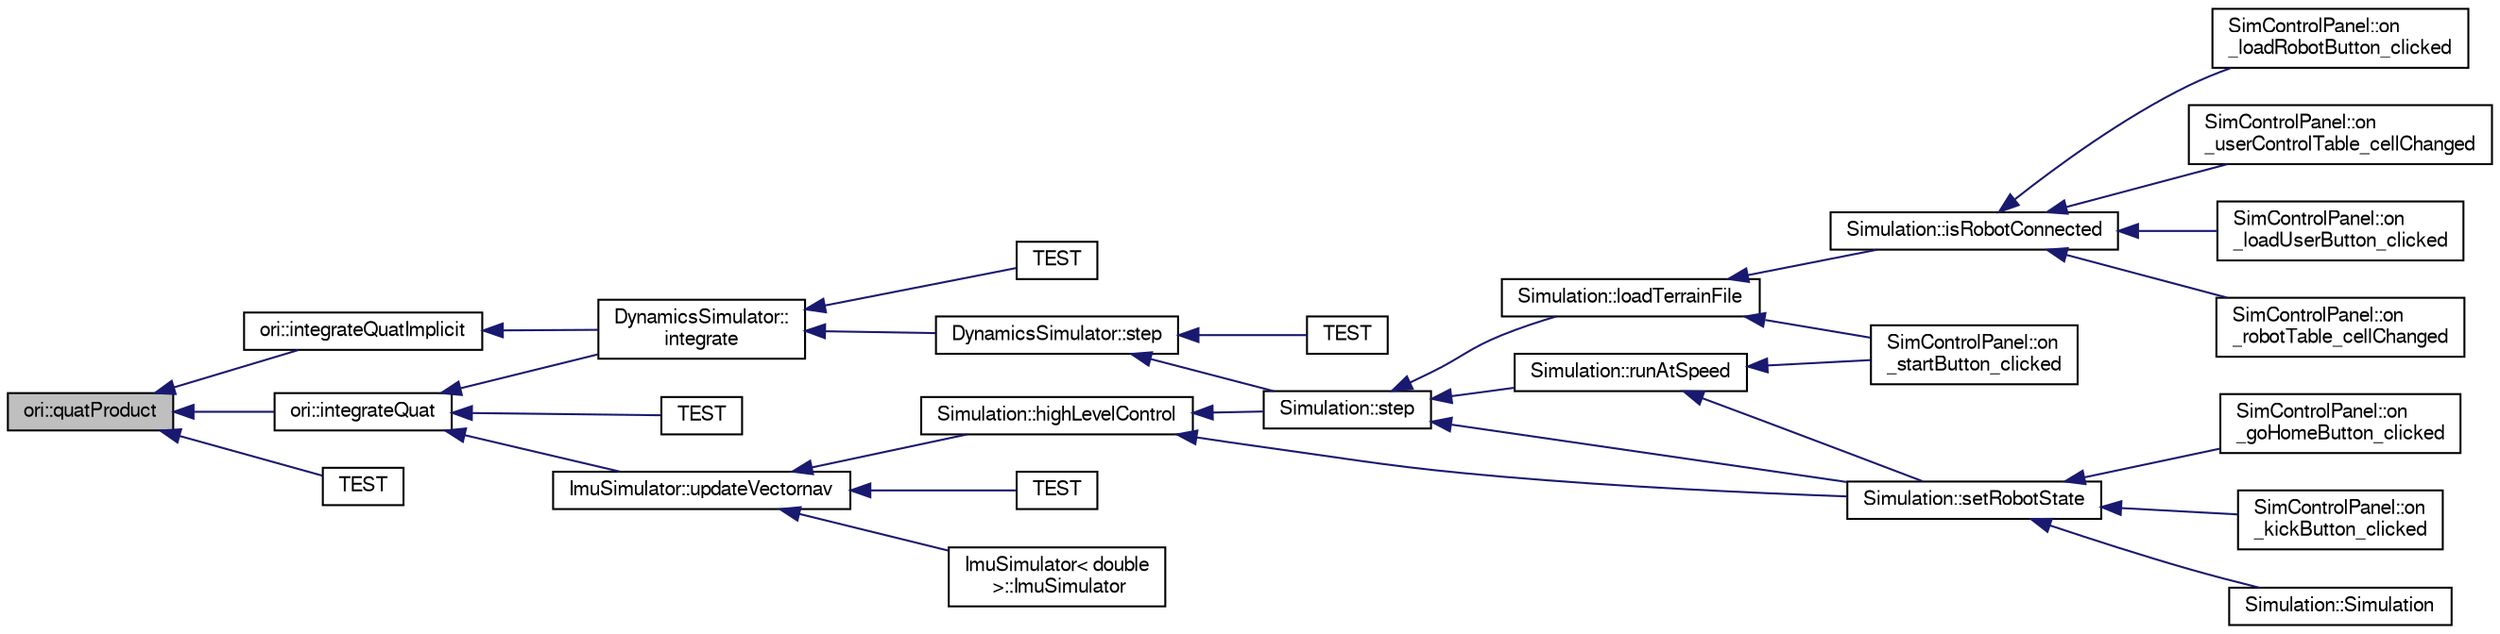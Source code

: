 digraph "ori::quatProduct"
{
  edge [fontname="FreeSans",fontsize="10",labelfontname="FreeSans",labelfontsize="10"];
  node [fontname="FreeSans",fontsize="10",shape=record];
  rankdir="LR";
  Node1 [label="ori::quatProduct",height=0.2,width=0.4,color="black", fillcolor="grey75", style="filled", fontcolor="black"];
  Node1 -> Node2 [dir="back",color="midnightblue",fontsize="10",style="solid",fontname="FreeSans"];
  Node2 [label="ori::integrateQuat",height=0.2,width=0.4,color="black", fillcolor="white", style="filled",URL="$da/d9b/namespaceori.html#ac12ecf143879de178929ecaad1714a6a"];
  Node2 -> Node3 [dir="back",color="midnightblue",fontsize="10",style="solid",fontname="FreeSans"];
  Node3 [label="DynamicsSimulator::\lintegrate",height=0.2,width=0.4,color="black", fillcolor="white", style="filled",URL="$d7/d9c/class_dynamics_simulator.html#aa713195f636bdfd32743ad5cd5385fcd",tooltip="Integrate to find new _state. "];
  Node3 -> Node4 [dir="back",color="midnightblue",fontsize="10",style="solid",fontname="FreeSans"];
  Node4 [label="DynamicsSimulator::step",height=0.2,width=0.4,color="black", fillcolor="white", style="filled",URL="$d7/d9c/class_dynamics_simulator.html#a84b25acaf7edf23f4f437a96a0d8ba05",tooltip="Initialize simulator with given model. "];
  Node4 -> Node5 [dir="back",color="midnightblue",fontsize="10",style="solid",fontname="FreeSans"];
  Node5 [label="Simulation::step",height=0.2,width=0.4,color="black", fillcolor="white", style="filled",URL="$dd/d14/class_simulation.html#a5474b99a1471e382b2e6a87adff814dc"];
  Node5 -> Node6 [dir="back",color="midnightblue",fontsize="10",style="solid",fontname="FreeSans"];
  Node6 [label="Simulation::runAtSpeed",height=0.2,width=0.4,color="black", fillcolor="white", style="filled",URL="$dd/d14/class_simulation.html#a34b590ee1fed73b2b6aaf3d2bcf3da0c"];
  Node6 -> Node7 [dir="back",color="midnightblue",fontsize="10",style="solid",fontname="FreeSans"];
  Node7 [label="SimControlPanel::on\l_startButton_clicked",height=0.2,width=0.4,color="black", fillcolor="white", style="filled",URL="$d1/d22/class_sim_control_panel.html#afdfa6b365805d23d5438862de97856ae"];
  Node6 -> Node8 [dir="back",color="midnightblue",fontsize="10",style="solid",fontname="FreeSans"];
  Node8 [label="Simulation::setRobotState",height=0.2,width=0.4,color="black", fillcolor="white", style="filled",URL="$dd/d14/class_simulation.html#a8a3a6fa9691b58d5dc614d98b8e4fefb"];
  Node8 -> Node9 [dir="back",color="midnightblue",fontsize="10",style="solid",fontname="FreeSans"];
  Node9 [label="SimControlPanel::on\l_goHomeButton_clicked",height=0.2,width=0.4,color="black", fillcolor="white", style="filled",URL="$d1/d22/class_sim_control_panel.html#a9fd8fa720052f15525637834f456c465"];
  Node8 -> Node10 [dir="back",color="midnightblue",fontsize="10",style="solid",fontname="FreeSans"];
  Node10 [label="SimControlPanel::on\l_kickButton_clicked",height=0.2,width=0.4,color="black", fillcolor="white", style="filled",URL="$d1/d22/class_sim_control_panel.html#a18191363c7461cd1af623e790df2e71e"];
  Node8 -> Node11 [dir="back",color="midnightblue",fontsize="10",style="solid",fontname="FreeSans"];
  Node11 [label="Simulation::Simulation",height=0.2,width=0.4,color="black", fillcolor="white", style="filled",URL="$dd/d14/class_simulation.html#a6bf59d648bef2114a09ea3d81998ee3e"];
  Node5 -> Node12 [dir="back",color="midnightblue",fontsize="10",style="solid",fontname="FreeSans"];
  Node12 [label="Simulation::loadTerrainFile",height=0.2,width=0.4,color="black", fillcolor="white", style="filled",URL="$dd/d14/class_simulation.html#ad3b3a11e3a8d6e2119dbcf538802d5cf"];
  Node12 -> Node7 [dir="back",color="midnightblue",fontsize="10",style="solid",fontname="FreeSans"];
  Node12 -> Node13 [dir="back",color="midnightblue",fontsize="10",style="solid",fontname="FreeSans"];
  Node13 [label="Simulation::isRobotConnected",height=0.2,width=0.4,color="black", fillcolor="white", style="filled",URL="$dd/d14/class_simulation.html#a84d72d5cddf1b6b5dbbe94f83a448958"];
  Node13 -> Node14 [dir="back",color="midnightblue",fontsize="10",style="solid",fontname="FreeSans"];
  Node14 [label="SimControlPanel::on\l_robotTable_cellChanged",height=0.2,width=0.4,color="black", fillcolor="white", style="filled",URL="$d1/d22/class_sim_control_panel.html#aac45ac89880d2d316de41365cd6b7cfb"];
  Node13 -> Node15 [dir="back",color="midnightblue",fontsize="10",style="solid",fontname="FreeSans"];
  Node15 [label="SimControlPanel::on\l_loadRobotButton_clicked",height=0.2,width=0.4,color="black", fillcolor="white", style="filled",URL="$d1/d22/class_sim_control_panel.html#a932918fe9325002dec7f5585c4bfc4f3"];
  Node13 -> Node16 [dir="back",color="midnightblue",fontsize="10",style="solid",fontname="FreeSans"];
  Node16 [label="SimControlPanel::on\l_userControlTable_cellChanged",height=0.2,width=0.4,color="black", fillcolor="white", style="filled",URL="$d1/d22/class_sim_control_panel.html#a0228e09f693480d3975515c2536dd9d2"];
  Node13 -> Node17 [dir="back",color="midnightblue",fontsize="10",style="solid",fontname="FreeSans"];
  Node17 [label="SimControlPanel::on\l_loadUserButton_clicked",height=0.2,width=0.4,color="black", fillcolor="white", style="filled",URL="$d1/d22/class_sim_control_panel.html#a9a891de8902696e8c1775978d517ed58"];
  Node5 -> Node8 [dir="back",color="midnightblue",fontsize="10",style="solid",fontname="FreeSans"];
  Node4 -> Node18 [dir="back",color="midnightblue",fontsize="10",style="solid",fontname="FreeSans"];
  Node18 [label="TEST",height=0.2,width=0.4,color="black", fillcolor="white", style="filled",URL="$db/d42/test__dynamics_8cpp.html#a16862d36f498fdadc152242d8ad83d8e"];
  Node3 -> Node19 [dir="back",color="midnightblue",fontsize="10",style="solid",fontname="FreeSans"];
  Node19 [label="TEST",height=0.2,width=0.4,color="black", fillcolor="white", style="filled",URL="$db/d42/test__dynamics_8cpp.html#a829f9313fb8405d9cd1038492f8f7933"];
  Node2 -> Node20 [dir="back",color="midnightblue",fontsize="10",style="solid",fontname="FreeSans"];
  Node20 [label="ImuSimulator::updateVectornav",height=0.2,width=0.4,color="black", fillcolor="white", style="filled",URL="$d8/da4/class_imu_simulator.html#a1c6eaa5dfe26a97bdfeec6b58cad0ad4"];
  Node20 -> Node21 [dir="back",color="midnightblue",fontsize="10",style="solid",fontname="FreeSans"];
  Node21 [label="ImuSimulator\< double\l \>::ImuSimulator",height=0.2,width=0.4,color="black", fillcolor="white", style="filled",URL="$d8/da4/class_imu_simulator.html#a972dc9977317fddee5c839bdf40841ba"];
  Node20 -> Node22 [dir="back",color="midnightblue",fontsize="10",style="solid",fontname="FreeSans"];
  Node22 [label="Simulation::highLevelControl",height=0.2,width=0.4,color="black", fillcolor="white", style="filled",URL="$dd/d14/class_simulation.html#a04559087d745de92a850e2c490d4981d"];
  Node22 -> Node5 [dir="back",color="midnightblue",fontsize="10",style="solid",fontname="FreeSans"];
  Node22 -> Node8 [dir="back",color="midnightblue",fontsize="10",style="solid",fontname="FreeSans"];
  Node20 -> Node23 [dir="back",color="midnightblue",fontsize="10",style="solid",fontname="FreeSans"];
  Node23 [label="TEST",height=0.2,width=0.4,color="black", fillcolor="white", style="filled",URL="$d9/d1d/test___imu_simulator_8cpp.html#a5a1f41c60827f205482999bbb3f31a53"];
  Node2 -> Node24 [dir="back",color="midnightblue",fontsize="10",style="solid",fontname="FreeSans"];
  Node24 [label="TEST",height=0.2,width=0.4,color="black", fillcolor="white", style="filled",URL="$d4/d07/test__orientation__tools_8cpp.html#ad96438c19a0450e70003009638cfa10c"];
  Node1 -> Node25 [dir="back",color="midnightblue",fontsize="10",style="solid",fontname="FreeSans"];
  Node25 [label="ori::integrateQuatImplicit",height=0.2,width=0.4,color="black", fillcolor="white", style="filled",URL="$da/d9b/namespaceori.html#a24ac869b814e7e46a63c4ee97e3279ea"];
  Node25 -> Node3 [dir="back",color="midnightblue",fontsize="10",style="solid",fontname="FreeSans"];
  Node1 -> Node26 [dir="back",color="midnightblue",fontsize="10",style="solid",fontname="FreeSans"];
  Node26 [label="TEST",height=0.2,width=0.4,color="black", fillcolor="white", style="filled",URL="$db/d42/test__dynamics_8cpp.html#aa4e65c39200108f55a8a6bbbdb3dc398"];
}
